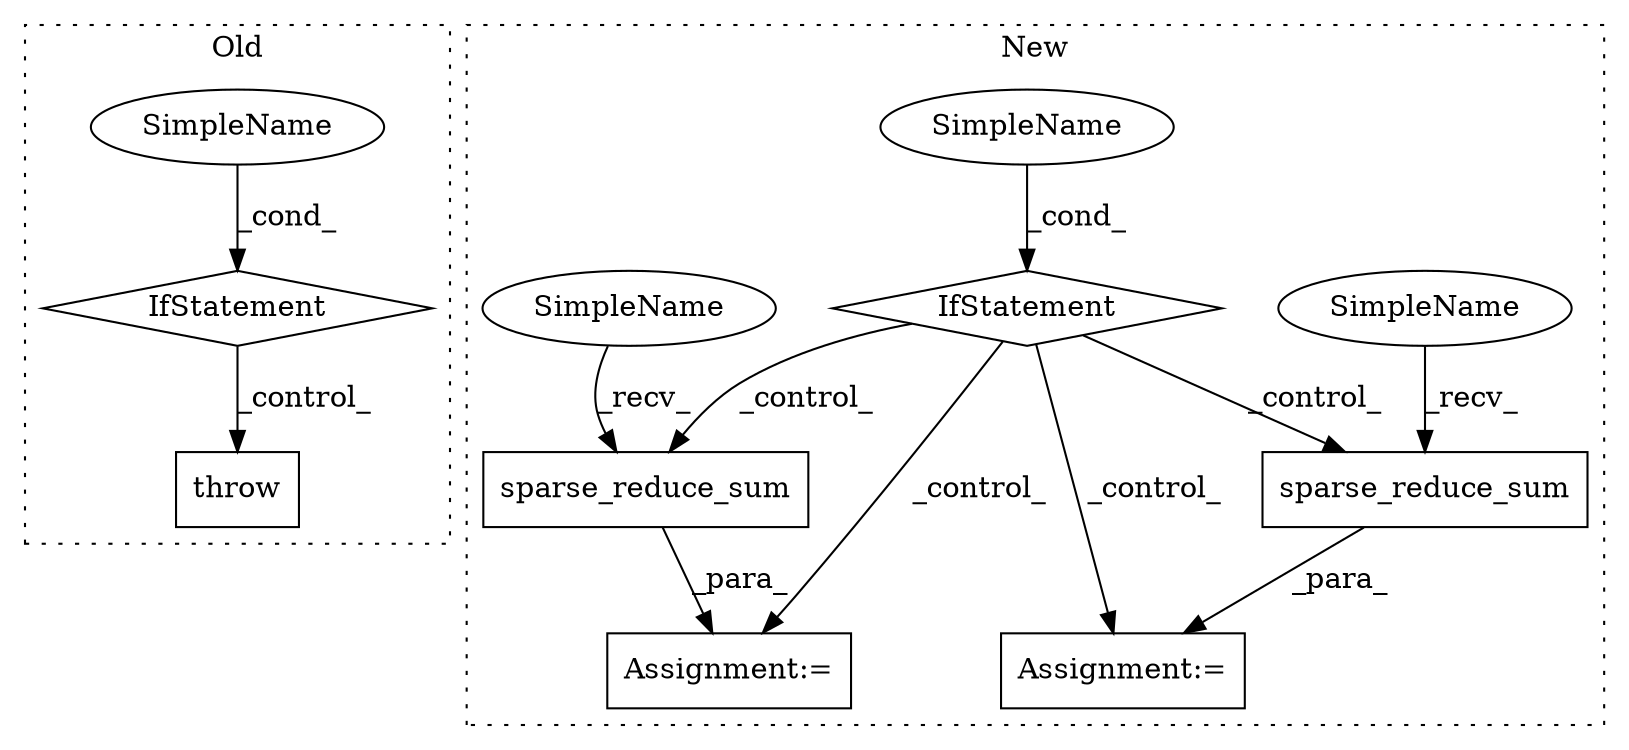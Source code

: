 digraph G {
subgraph cluster0 {
1 [label="IfStatement" a="25" s="9726,9767" l="4,2" shape="diamond"];
5 [label="SimpleName" a="42" s="" l="" shape="ellipse"];
6 [label="throw" a="53" s="9814" l="6" shape="box"];
label = "Old";
style="dotted";
}
subgraph cluster1 {
2 [label="sparse_reduce_sum" a="32" s="10203,10239" l="18,1" shape="box"];
3 [label="IfStatement" a="25" s="9848,9889" l="4,2" shape="diamond"];
4 [label="sparse_reduce_sum" a="32" s="10382,10408" l="18,1" shape="box"];
7 [label="SimpleName" a="42" s="" l="" shape="ellipse"];
8 [label="Assignment:=" a="7" s="10308" l="1" shape="box"];
9 [label="Assignment:=" a="7" s="10370" l="1" shape="box"];
10 [label="SimpleName" a="42" s="10192" l="10" shape="ellipse"];
11 [label="SimpleName" a="42" s="10371" l="10" shape="ellipse"];
label = "New";
style="dotted";
}
1 -> 6 [label="_control_"];
2 -> 8 [label="_para_"];
3 -> 8 [label="_control_"];
3 -> 9 [label="_control_"];
3 -> 2 [label="_control_"];
3 -> 4 [label="_control_"];
4 -> 9 [label="_para_"];
5 -> 1 [label="_cond_"];
7 -> 3 [label="_cond_"];
10 -> 2 [label="_recv_"];
11 -> 4 [label="_recv_"];
}